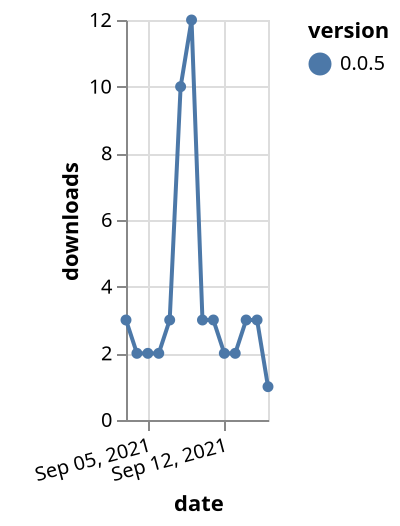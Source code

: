{"$schema": "https://vega.github.io/schema/vega-lite/v5.json", "description": "A simple bar chart with embedded data.", "data": {"values": [{"date": "2021-09-03", "total": 1037, "delta": 3, "version": "0.0.5"}, {"date": "2021-09-04", "total": 1039, "delta": 2, "version": "0.0.5"}, {"date": "2021-09-05", "total": 1041, "delta": 2, "version": "0.0.5"}, {"date": "2021-09-06", "total": 1043, "delta": 2, "version": "0.0.5"}, {"date": "2021-09-07", "total": 1046, "delta": 3, "version": "0.0.5"}, {"date": "2021-09-08", "total": 1056, "delta": 10, "version": "0.0.5"}, {"date": "2021-09-09", "total": 1068, "delta": 12, "version": "0.0.5"}, {"date": "2021-09-10", "total": 1071, "delta": 3, "version": "0.0.5"}, {"date": "2021-09-11", "total": 1074, "delta": 3, "version": "0.0.5"}, {"date": "2021-09-12", "total": 1076, "delta": 2, "version": "0.0.5"}, {"date": "2021-09-13", "total": 1078, "delta": 2, "version": "0.0.5"}, {"date": "2021-09-14", "total": 1081, "delta": 3, "version": "0.0.5"}, {"date": "2021-09-15", "total": 1084, "delta": 3, "version": "0.0.5"}, {"date": "2021-09-16", "total": 1085, "delta": 1, "version": "0.0.5"}]}, "width": "container", "mark": {"type": "line", "point": {"filled": true}}, "encoding": {"x": {"field": "date", "type": "temporal", "timeUnit": "yearmonthdate", "title": "date", "axis": {"labelAngle": -15}}, "y": {"field": "delta", "type": "quantitative", "title": "downloads"}, "color": {"field": "version", "type": "nominal"}, "tooltip": {"field": "delta"}}}